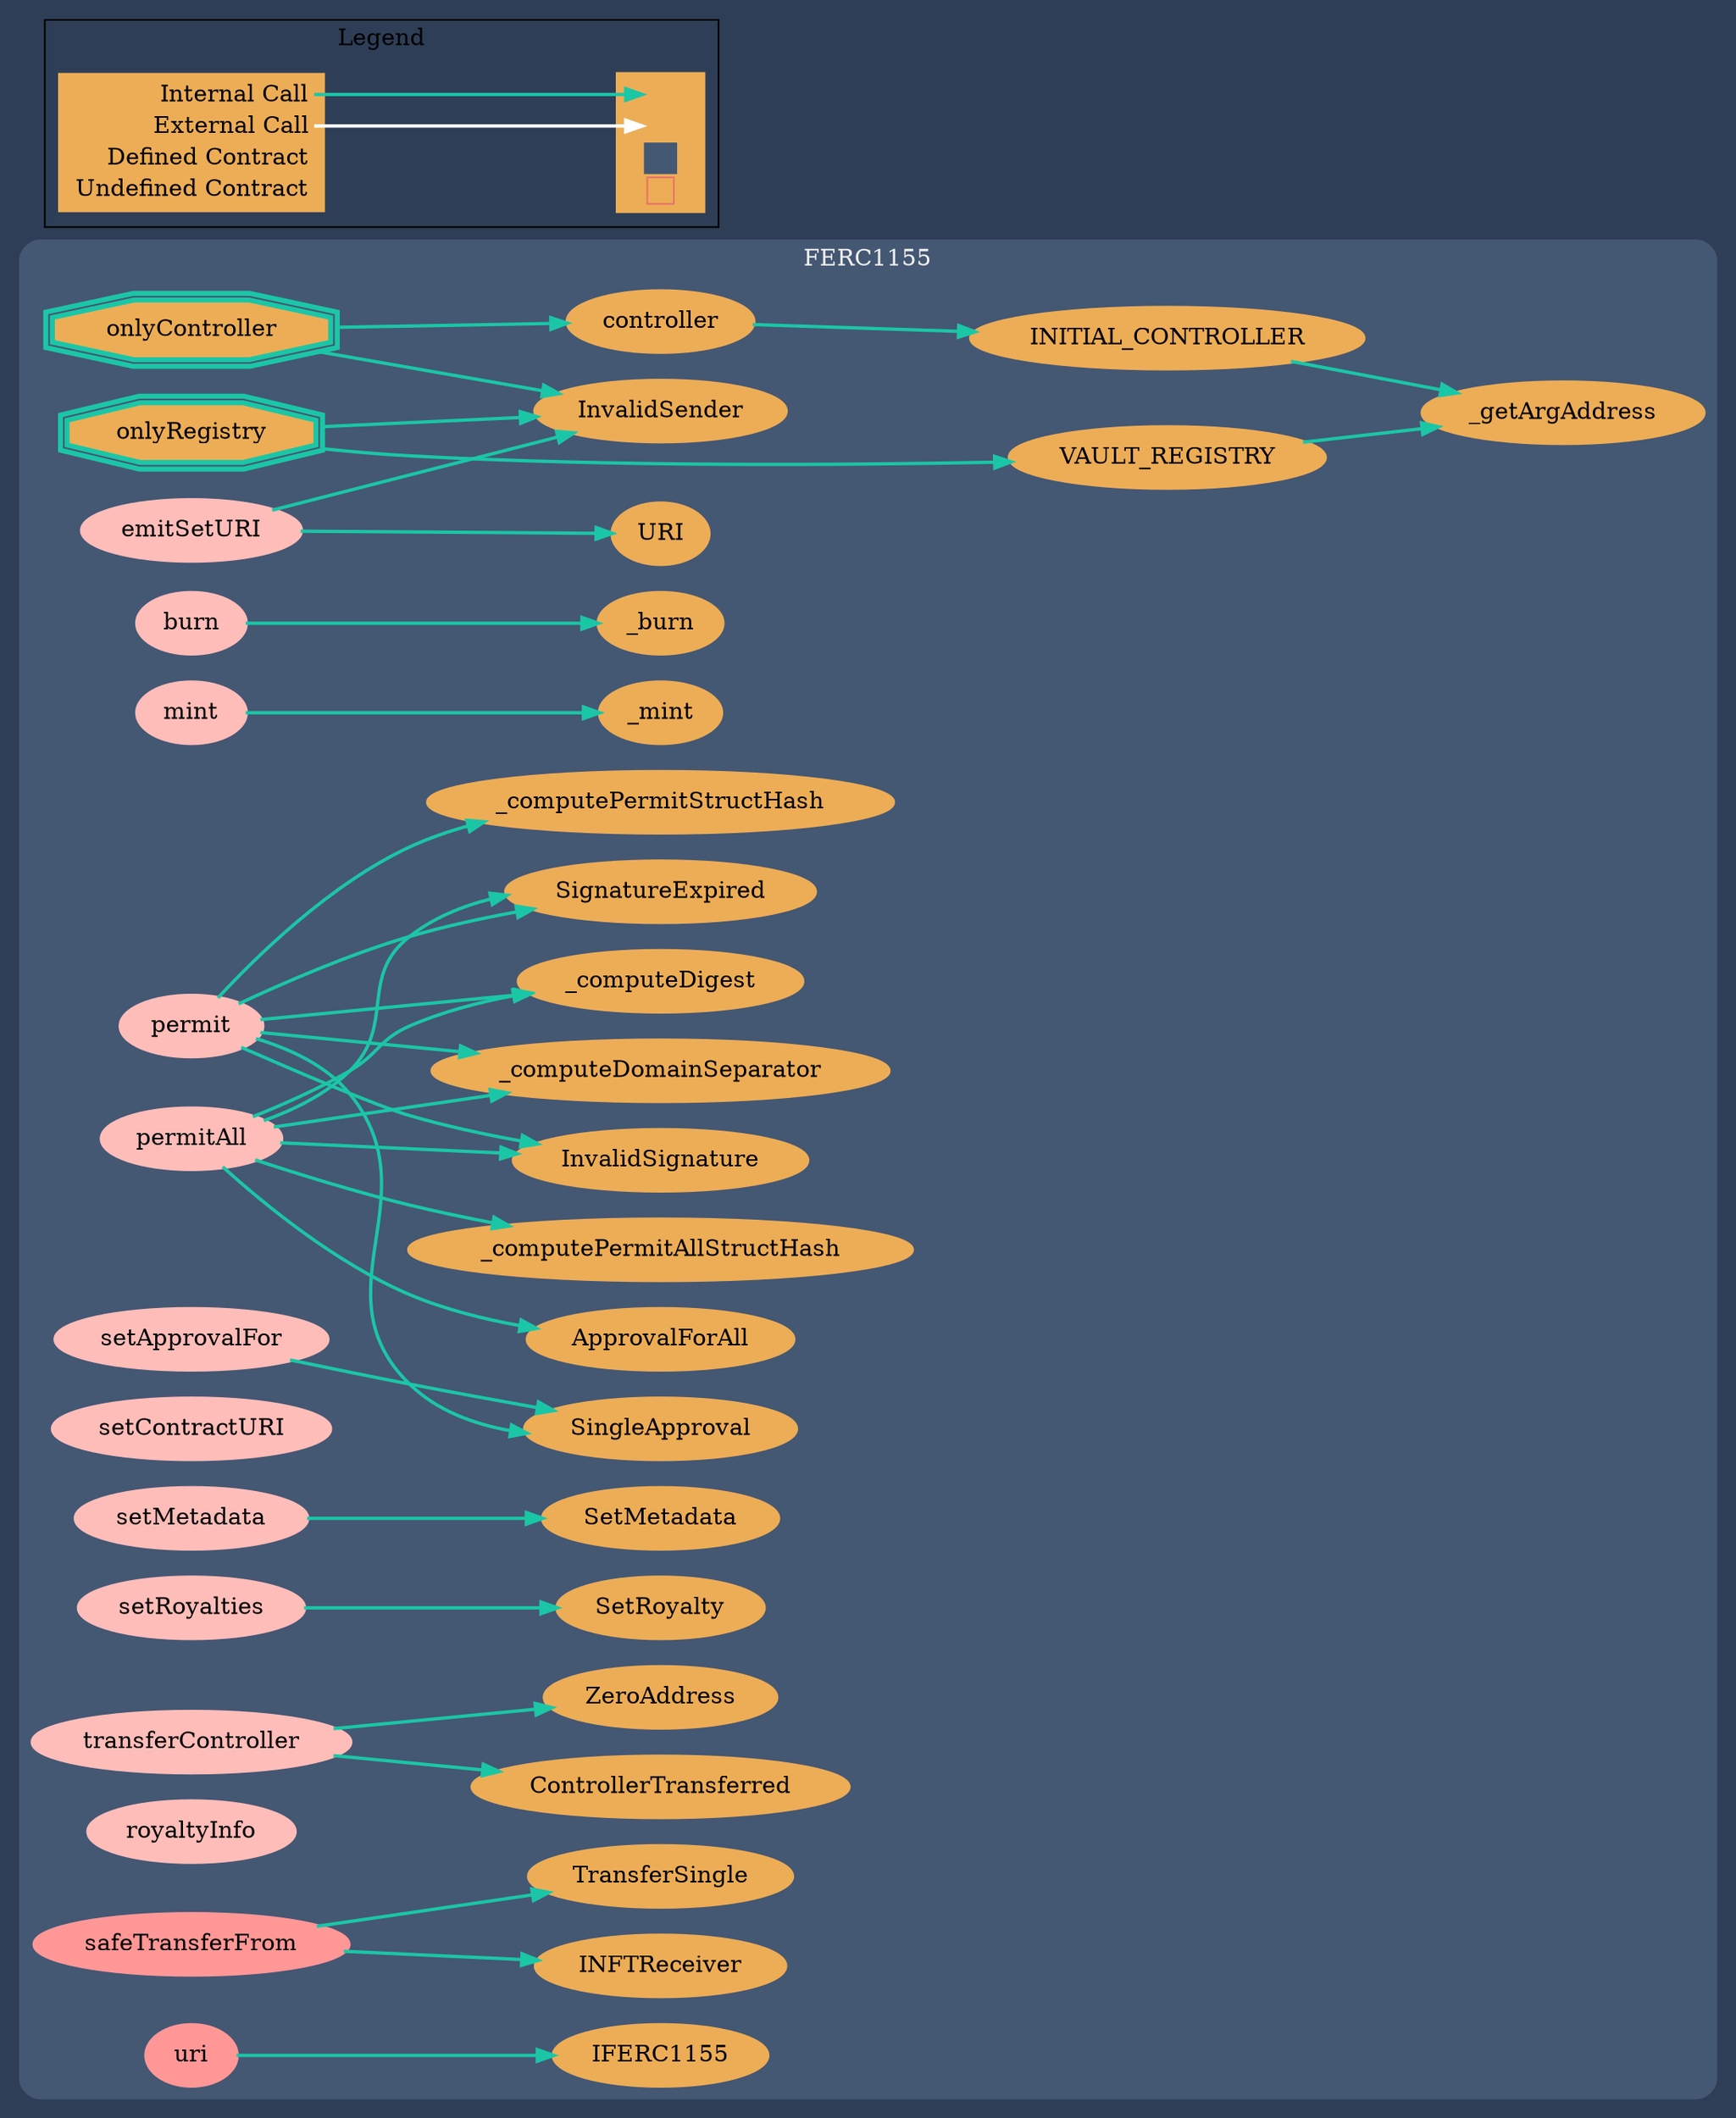 digraph G {
  graph [ ratio = "auto", page = "100", compound =true, bgcolor = "#2e3e56" ];
  node [ style = "filled", fillcolor = "#edad56", color = "#edad56", penwidth =3 ];
  edge [ color = "#fcfcfc", penwidth =2, fontname = "helvetica Neue Ultra Light" ];
subgraph "clusterFERC1155" {
  graph [ label = "FERC1155", color = "#445773", fontcolor = "#f0f0f0", style = "rounded", bgcolor = "#445773" ];
  "FERC1155.onlyController" [ label = "onlyController", color = "#1bc6a6", shape =doubleoctagon ];
  "FERC1155.onlyRegistry" [ label = "onlyRegistry", color = "#1bc6a6", shape =doubleoctagon ];
  "FERC1155.burn" [ label = "burn", color = "#ffbdb9", fillcolor = "#ffbdb9" ];
  "FERC1155.emitSetURI" [ label = "emitSetURI", color = "#ffbdb9", fillcolor = "#ffbdb9" ];
  "FERC1155.mint" [ label = "mint", color = "#ffbdb9", fillcolor = "#ffbdb9" ];
  "FERC1155.permit" [ label = "permit", color = "#ffbdb9", fillcolor = "#ffbdb9" ];
  "FERC1155.permitAll" [ label = "permitAll", color = "#ffbdb9", fillcolor = "#ffbdb9" ];
  "FERC1155.setApprovalFor" [ label = "setApprovalFor", color = "#ffbdb9", fillcolor = "#ffbdb9" ];
  "FERC1155.setContractURI" [ label = "setContractURI", color = "#ffbdb9", fillcolor = "#ffbdb9" ];
  "FERC1155.setMetadata" [ label = "setMetadata", color = "#ffbdb9", fillcolor = "#ffbdb9" ];
  "FERC1155.setRoyalties" [ label = "setRoyalties", color = "#ffbdb9", fillcolor = "#ffbdb9" ];
  "FERC1155.transferController" [ label = "transferController", color = "#ffbdb9", fillcolor = "#ffbdb9" ];
  "FERC1155.royaltyInfo" [ label = "royaltyInfo", color = "#ffbdb9", fillcolor = "#ffbdb9" ];
  "FERC1155.safeTransferFrom" [ label = "safeTransferFrom", color = "#FF9797", fillcolor = "#FF9797" ];
  "FERC1155.uri" [ label = "uri", color = "#FF9797", fillcolor = "#FF9797" ];
  "FERC1155.controller" [ label = "controller" ];
  "FERC1155.INITIAL_CONTROLLER" [ label = "INITIAL_CONTROLLER" ];
  "FERC1155.VAULT_REGISTRY" [ label = "VAULT_REGISTRY" ];
  "FERC1155._computePermitStructHash" [ label = "_computePermitStructHash" ];
  "FERC1155._computePermitAllStructHash" [ label = "_computePermitAllStructHash" ];
  "FERC1155._computeDomainSeparator" [ label = "_computeDomainSeparator" ];
  "FERC1155._computeDigest" [ label = "_computeDigest" ];
  "FERC1155.InvalidSender" [ label = "InvalidSender" ];
  "FERC1155._burn" [ label = "_burn" ];
  "FERC1155.URI" [ label = "URI" ];
  "FERC1155._mint" [ label = "_mint" ];
  "FERC1155.SignatureExpired" [ label = "SignatureExpired" ];
  "FERC1155.InvalidSignature" [ label = "InvalidSignature" ];
  "FERC1155.SingleApproval" [ label = "SingleApproval" ];
  "FERC1155.ApprovalForAll" [ label = "ApprovalForAll" ];
  "FERC1155.SetMetadata" [ label = "SetMetadata" ];
  "FERC1155.SetRoyalty" [ label = "SetRoyalty" ];
  "FERC1155.ZeroAddress" [ label = "ZeroAddress" ];
  "FERC1155.ControllerTransferred" [ label = "ControllerTransferred" ];
  "FERC1155.TransferSingle" [ label = "TransferSingle" ];
  "FERC1155.INFTReceiver" [ label = "INFTReceiver" ];
  "FERC1155.IFERC1155" [ label = "IFERC1155" ];
  "FERC1155._getArgAddress" [ label = "_getArgAddress" ];
}

  "FERC1155.onlyController";
  "FERC1155.controller";
  "FERC1155.InvalidSender";
  "FERC1155.onlyRegistry";
  "FERC1155.VAULT_REGISTRY";
  "FERC1155.burn";
  "FERC1155._burn";
  "FERC1155.emitSetURI";
  "FERC1155.URI";
  "FERC1155.mint";
  "FERC1155._mint";
  "FERC1155.permit";
  "FERC1155.SignatureExpired";
  "FERC1155._computePermitStructHash";
  "FERC1155._computeDigest";
  "FERC1155._computeDomainSeparator";
  "FERC1155.InvalidSignature";
  "FERC1155.SingleApproval";
  "FERC1155.permitAll";
  "FERC1155._computePermitAllStructHash";
  "FERC1155.ApprovalForAll";
  "FERC1155.setApprovalFor";
  "FERC1155.setMetadata";
  "FERC1155.SetMetadata";
  "FERC1155.setRoyalties";
  "FERC1155.SetRoyalty";
  "FERC1155.transferController";
  "FERC1155.ZeroAddress";
  "FERC1155.ControllerTransferred";
  "FERC1155.safeTransferFrom";
  "FERC1155.TransferSingle";
  "FERC1155.INFTReceiver";
  "FERC1155.uri";
  "FERC1155.IFERC1155";
  "FERC1155.INITIAL_CONTROLLER";
  "FERC1155._getArgAddress";
  "FERC1155.onlyController" -> "FERC1155.controller" [ color = "#1bc6a6" ];
  "FERC1155.onlyController" -> "FERC1155.InvalidSender" [ color = "#1bc6a6" ];
  "FERC1155.onlyRegistry" -> "FERC1155.VAULT_REGISTRY" [ color = "#1bc6a6" ];
  "FERC1155.onlyRegistry" -> "FERC1155.InvalidSender" [ color = "#1bc6a6" ];
  "FERC1155.burn" -> "FERC1155._burn" [ color = "#1bc6a6" ];
  "FERC1155.emitSetURI" -> "FERC1155.InvalidSender" [ color = "#1bc6a6" ];
  "FERC1155.emitSetURI" -> "FERC1155.URI" [ color = "#1bc6a6" ];
  "FERC1155.mint" -> "FERC1155._mint" [ color = "#1bc6a6" ];
  "FERC1155.permit" -> "FERC1155.SignatureExpired" [ color = "#1bc6a6" ];
  "FERC1155.permit" -> "FERC1155._computePermitStructHash" [ color = "#1bc6a6" ];
  "FERC1155.permit" -> "FERC1155._computeDigest" [ color = "#1bc6a6" ];
  "FERC1155.permit" -> "FERC1155._computeDomainSeparator" [ color = "#1bc6a6" ];
  "FERC1155.permit" -> "FERC1155.InvalidSignature" [ color = "#1bc6a6" ];
  "FERC1155.permit" -> "FERC1155.SingleApproval" [ color = "#1bc6a6" ];
  "FERC1155.permitAll" -> "FERC1155.SignatureExpired" [ color = "#1bc6a6" ];
  "FERC1155.permitAll" -> "FERC1155._computePermitAllStructHash" [ color = "#1bc6a6" ];
  "FERC1155.permitAll" -> "FERC1155._computeDigest" [ color = "#1bc6a6" ];
  "FERC1155.permitAll" -> "FERC1155._computeDomainSeparator" [ color = "#1bc6a6" ];
  "FERC1155.permitAll" -> "FERC1155.InvalidSignature" [ color = "#1bc6a6" ];
  "FERC1155.permitAll" -> "FERC1155.ApprovalForAll" [ color = "#1bc6a6" ];
  "FERC1155.setApprovalFor" -> "FERC1155.SingleApproval" [ color = "#1bc6a6" ];
  "FERC1155.setMetadata" -> "FERC1155.SetMetadata" [ color = "#1bc6a6" ];
  "FERC1155.setRoyalties" -> "FERC1155.SetRoyalty" [ color = "#1bc6a6" ];
  "FERC1155.transferController" -> "FERC1155.ZeroAddress" [ color = "#1bc6a6" ];
  "FERC1155.transferController" -> "FERC1155.ControllerTransferred" [ color = "#1bc6a6" ];
  "FERC1155.safeTransferFrom" -> "FERC1155.TransferSingle" [ color = "#1bc6a6" ];
  "FERC1155.safeTransferFrom" -> "FERC1155.INFTReceiver" [ color = "#1bc6a6" ];
  "FERC1155.uri" -> "FERC1155.IFERC1155" [ color = "#1bc6a6" ];
  "FERC1155.controller" -> "FERC1155.INITIAL_CONTROLLER" [ color = "#1bc6a6" ];
  "FERC1155.INITIAL_CONTROLLER" -> "FERC1155._getArgAddress" [ color = "#1bc6a6" ];
  "FERC1155.VAULT_REGISTRY" -> "FERC1155._getArgAddress" [ color = "#1bc6a6" ];


rankdir=LR
node [shape=plaintext]
subgraph cluster_01 { 
label = "Legend";
key [label=<<table border="0" cellpadding="2" cellspacing="0" cellborder="0">
  <tr><td align="right" port="i1">Internal Call</td></tr>
  <tr><td align="right" port="i2">External Call</td></tr>
  <tr><td align="right" port="i3">Defined Contract</td></tr>
  <tr><td align="right" port="i4">Undefined Contract</td></tr>
  </table>>]
key2 [label=<<table border="0" cellpadding="2" cellspacing="0" cellborder="0">
  <tr><td port="i1">&nbsp;&nbsp;&nbsp;</td></tr>
  <tr><td port="i2">&nbsp;&nbsp;&nbsp;</td></tr>
  <tr><td port="i3" bgcolor="#445773">&nbsp;&nbsp;&nbsp;</td></tr>
  <tr><td port="i4">
    <table border="1" cellborder="0" cellspacing="0" cellpadding="7" color="#e8726d">
      <tr>
       <td></td>
      </tr>
     </table>
  </td></tr>
  </table>>]
key:i1:e -> key2:i1:w [color="#1bc6a6"]
key:i2:e -> key2:i2:w [color="white"]
}
}
